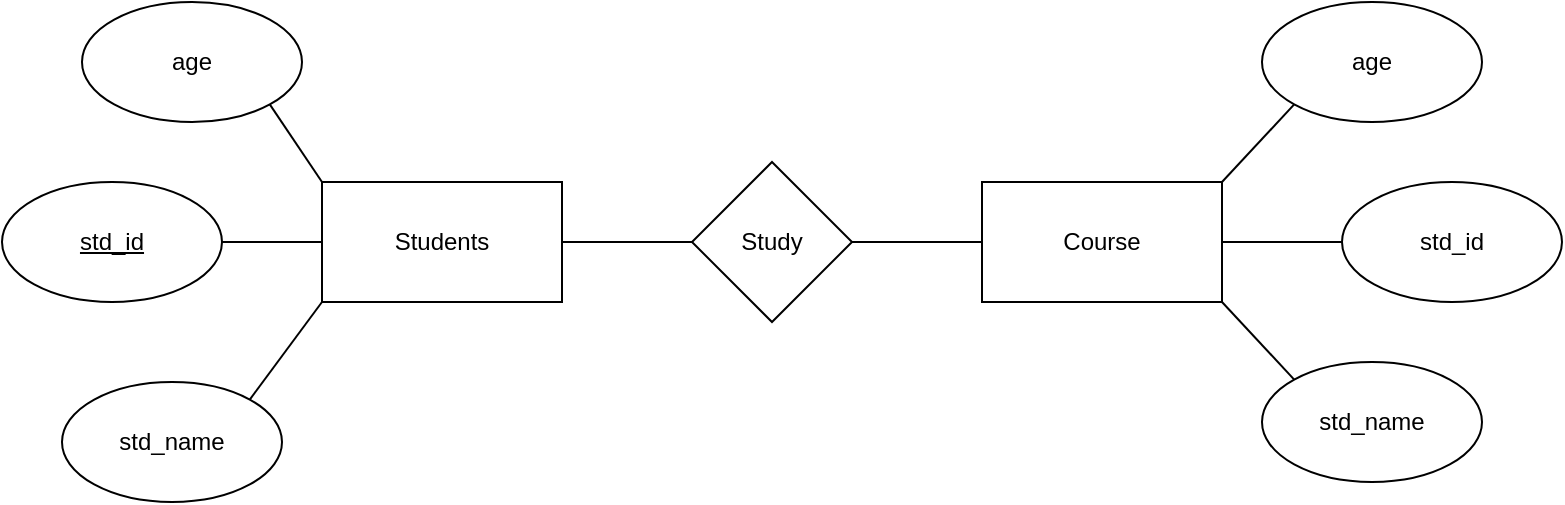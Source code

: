 <mxfile version="28.0.6">
  <diagram name="Page-1" id="_MZ1IFZKuicB3WmwWMnh">
    <mxGraphModel dx="802" dy="472" grid="1" gridSize="10" guides="1" tooltips="1" connect="1" arrows="1" fold="1" page="1" pageScale="1" pageWidth="850" pageHeight="1100" math="0" shadow="0">
      <root>
        <mxCell id="0" />
        <mxCell id="1" parent="0" />
        <mxCell id="f8CZ6KmP0xLTUAnodIjp-1" value="Students" style="rounded=0;whiteSpace=wrap;html=1;" vertex="1" parent="1">
          <mxGeometry x="200" y="470" width="120" height="60" as="geometry" />
        </mxCell>
        <mxCell id="f8CZ6KmP0xLTUAnodIjp-2" value="Course" style="rounded=0;whiteSpace=wrap;html=1;" vertex="1" parent="1">
          <mxGeometry x="530" y="470" width="120" height="60" as="geometry" />
        </mxCell>
        <mxCell id="f8CZ6KmP0xLTUAnodIjp-3" value="&lt;u&gt;std_id&lt;/u&gt;" style="ellipse;whiteSpace=wrap;html=1;" vertex="1" parent="1">
          <mxGeometry x="40" y="470" width="110" height="60" as="geometry" />
        </mxCell>
        <mxCell id="f8CZ6KmP0xLTUAnodIjp-4" value="std_name" style="ellipse;whiteSpace=wrap;html=1;" vertex="1" parent="1">
          <mxGeometry x="70" y="570" width="110" height="60" as="geometry" />
        </mxCell>
        <mxCell id="f8CZ6KmP0xLTUAnodIjp-5" value="age" style="ellipse;whiteSpace=wrap;html=1;" vertex="1" parent="1">
          <mxGeometry x="80" y="380" width="110" height="60" as="geometry" />
        </mxCell>
        <mxCell id="f8CZ6KmP0xLTUAnodIjp-6" value="" style="endArrow=none;html=1;rounded=0;entryX=1;entryY=1;entryDx=0;entryDy=0;exitX=0;exitY=0;exitDx=0;exitDy=0;" edge="1" parent="1" source="f8CZ6KmP0xLTUAnodIjp-1" target="f8CZ6KmP0xLTUAnodIjp-5">
          <mxGeometry width="50" height="50" relative="1" as="geometry">
            <mxPoint x="400" y="620" as="sourcePoint" />
            <mxPoint x="450" y="570" as="targetPoint" />
          </mxGeometry>
        </mxCell>
        <mxCell id="f8CZ6KmP0xLTUAnodIjp-8" value="" style="endArrow=none;html=1;rounded=0;entryX=1;entryY=0.5;entryDx=0;entryDy=0;exitX=0;exitY=0.5;exitDx=0;exitDy=0;" edge="1" parent="1" source="f8CZ6KmP0xLTUAnodIjp-1" target="f8CZ6KmP0xLTUAnodIjp-3">
          <mxGeometry width="50" height="50" relative="1" as="geometry">
            <mxPoint x="400" y="620" as="sourcePoint" />
            <mxPoint x="450" y="570" as="targetPoint" />
          </mxGeometry>
        </mxCell>
        <mxCell id="f8CZ6KmP0xLTUAnodIjp-9" value="" style="endArrow=none;html=1;rounded=0;exitX=1;exitY=0;exitDx=0;exitDy=0;entryX=0;entryY=1;entryDx=0;entryDy=0;" edge="1" parent="1" source="f8CZ6KmP0xLTUAnodIjp-4" target="f8CZ6KmP0xLTUAnodIjp-1">
          <mxGeometry width="50" height="50" relative="1" as="geometry">
            <mxPoint x="230" y="600" as="sourcePoint" />
            <mxPoint x="280" y="550" as="targetPoint" />
          </mxGeometry>
        </mxCell>
        <mxCell id="f8CZ6KmP0xLTUAnodIjp-10" value="std_id" style="ellipse;whiteSpace=wrap;html=1;" vertex="1" parent="1">
          <mxGeometry x="710" y="470" width="110" height="60" as="geometry" />
        </mxCell>
        <mxCell id="f8CZ6KmP0xLTUAnodIjp-11" value="std_name" style="ellipse;whiteSpace=wrap;html=1;" vertex="1" parent="1">
          <mxGeometry x="670" y="560" width="110" height="60" as="geometry" />
        </mxCell>
        <mxCell id="f8CZ6KmP0xLTUAnodIjp-12" value="age" style="ellipse;whiteSpace=wrap;html=1;" vertex="1" parent="1">
          <mxGeometry x="670" y="380" width="110" height="60" as="geometry" />
        </mxCell>
        <mxCell id="f8CZ6KmP0xLTUAnodIjp-13" value="" style="endArrow=none;html=1;rounded=0;entryX=0;entryY=1;entryDx=0;entryDy=0;exitX=1;exitY=0;exitDx=0;exitDy=0;" edge="1" parent="1" source="f8CZ6KmP0xLTUAnodIjp-2" target="f8CZ6KmP0xLTUAnodIjp-12">
          <mxGeometry width="50" height="50" relative="1" as="geometry">
            <mxPoint x="400" y="620" as="sourcePoint" />
            <mxPoint x="450" y="570" as="targetPoint" />
          </mxGeometry>
        </mxCell>
        <mxCell id="f8CZ6KmP0xLTUAnodIjp-14" value="" style="endArrow=none;html=1;rounded=0;entryX=0;entryY=0.5;entryDx=0;entryDy=0;exitX=1;exitY=0.5;exitDx=0;exitDy=0;" edge="1" parent="1" source="f8CZ6KmP0xLTUAnodIjp-2" target="f8CZ6KmP0xLTUAnodIjp-10">
          <mxGeometry width="50" height="50" relative="1" as="geometry">
            <mxPoint x="400" y="620" as="sourcePoint" />
            <mxPoint x="450" y="570" as="targetPoint" />
          </mxGeometry>
        </mxCell>
        <mxCell id="f8CZ6KmP0xLTUAnodIjp-15" value="" style="endArrow=none;html=1;rounded=0;entryX=0;entryY=0;entryDx=0;entryDy=0;exitX=1;exitY=1;exitDx=0;exitDy=0;" edge="1" parent="1" source="f8CZ6KmP0xLTUAnodIjp-2" target="f8CZ6KmP0xLTUAnodIjp-11">
          <mxGeometry width="50" height="50" relative="1" as="geometry">
            <mxPoint x="630" y="610" as="sourcePoint" />
            <mxPoint x="680" y="560" as="targetPoint" />
          </mxGeometry>
        </mxCell>
        <mxCell id="f8CZ6KmP0xLTUAnodIjp-16" value="Study" style="rhombus;whiteSpace=wrap;html=1;" vertex="1" parent="1">
          <mxGeometry x="385" y="460" width="80" height="80" as="geometry" />
        </mxCell>
        <mxCell id="f8CZ6KmP0xLTUAnodIjp-17" value="" style="endArrow=none;html=1;rounded=0;entryX=1;entryY=0.5;entryDx=0;entryDy=0;exitX=0;exitY=0.5;exitDx=0;exitDy=0;" edge="1" parent="1" source="f8CZ6KmP0xLTUAnodIjp-2" target="f8CZ6KmP0xLTUAnodIjp-16">
          <mxGeometry width="50" height="50" relative="1" as="geometry">
            <mxPoint x="400" y="620" as="sourcePoint" />
            <mxPoint x="450" y="570" as="targetPoint" />
          </mxGeometry>
        </mxCell>
        <mxCell id="f8CZ6KmP0xLTUAnodIjp-18" value="" style="endArrow=none;html=1;rounded=0;entryX=1;entryY=0.5;entryDx=0;entryDy=0;exitX=0;exitY=0.5;exitDx=0;exitDy=0;" edge="1" parent="1" source="f8CZ6KmP0xLTUAnodIjp-16" target="f8CZ6KmP0xLTUAnodIjp-1">
          <mxGeometry width="50" height="50" relative="1" as="geometry">
            <mxPoint x="380" y="500" as="sourcePoint" />
            <mxPoint x="390" y="570" as="targetPoint" />
          </mxGeometry>
        </mxCell>
      </root>
    </mxGraphModel>
  </diagram>
</mxfile>
